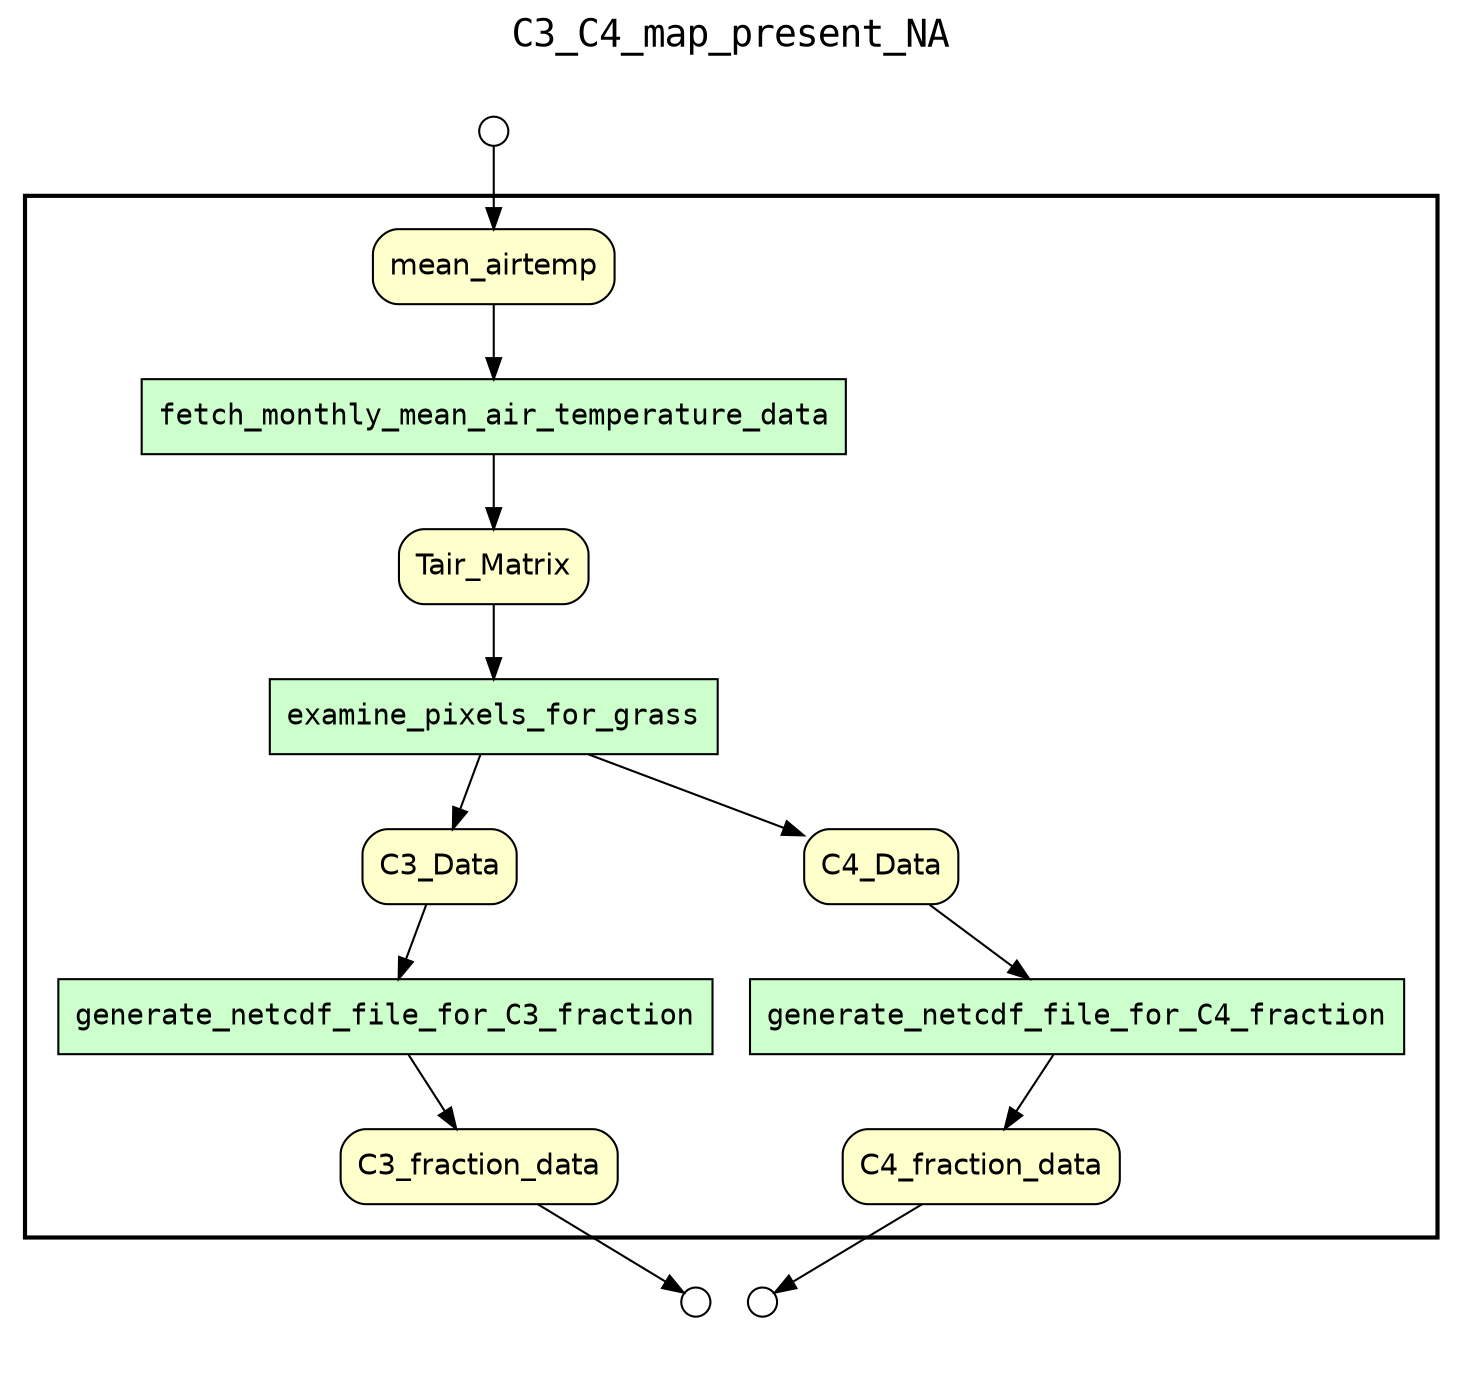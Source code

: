 
digraph yw_data_view {
rankdir=TB
fontname=Courier; fontsize=18; labelloc=t
label="C3_C4_map_present_NA"
subgraph cluster_workflow { label=""; color=black; penwidth=2
subgraph cluster_workflow_inner { label=""; color=white
node[shape=box style="filled" fillcolor="#CCFFCC" peripheries=1 fontname=Courier]
examine_pixels_for_grass
generate_netcdf_file_for_C3_fraction
generate_netcdf_file_for_C4_fraction
fetch_monthly_mean_air_temperature_data
node[shape=box style="filled" fillcolor="#CCFFCC" peripheries=1 fontname=Courier]
node[shape=box style="rounded,filled" fillcolor="#FFFFCC" peripheries=1 fontname=Helvetica]
mean_airtemp
Tair_Matrix
C3_Data
C4_Data
C3_fraction_data
C4_fraction_data
node[shape=box style="rounded,filled" fillcolor="#FFFFFF" peripheries=1 fontname=Helvetica]
}}
subgraph cluster_inflows { label=""; color=white; penwidth=2
subgraph cluster_inflows_inner { label=""; color=white
node[shape=circle fillcolor="#FFFFFF" peripheries=1 width=0.2]
mean_airtemp_inflow [label=""]
}}
subgraph cluster_outflows { label=""; color=white; penwidth=2
subgraph cluster_outflows_inner { label=""; color=white
node[shape=circle fillcolor="#FFFFFF" peripheries=1 width=0.2]
C4_fraction_data_outflow [label=""]
C3_fraction_data_outflow [label=""]
}}
generate_netcdf_file_for_C4_fraction -> C4_fraction_data
generate_netcdf_file_for_C3_fraction -> C3_fraction_data
examine_pixels_for_grass -> C4_Data
examine_pixels_for_grass -> C3_Data
fetch_monthly_mean_air_temperature_data -> Tair_Matrix
mean_airtemp -> fetch_monthly_mean_air_temperature_data
Tair_Matrix -> examine_pixels_for_grass
C3_Data -> generate_netcdf_file_for_C3_fraction
C4_Data -> generate_netcdf_file_for_C4_fraction
mean_airtemp_inflow -> mean_airtemp
C4_fraction_data -> C4_fraction_data_outflow
C3_fraction_data -> C3_fraction_data_outflow
}

